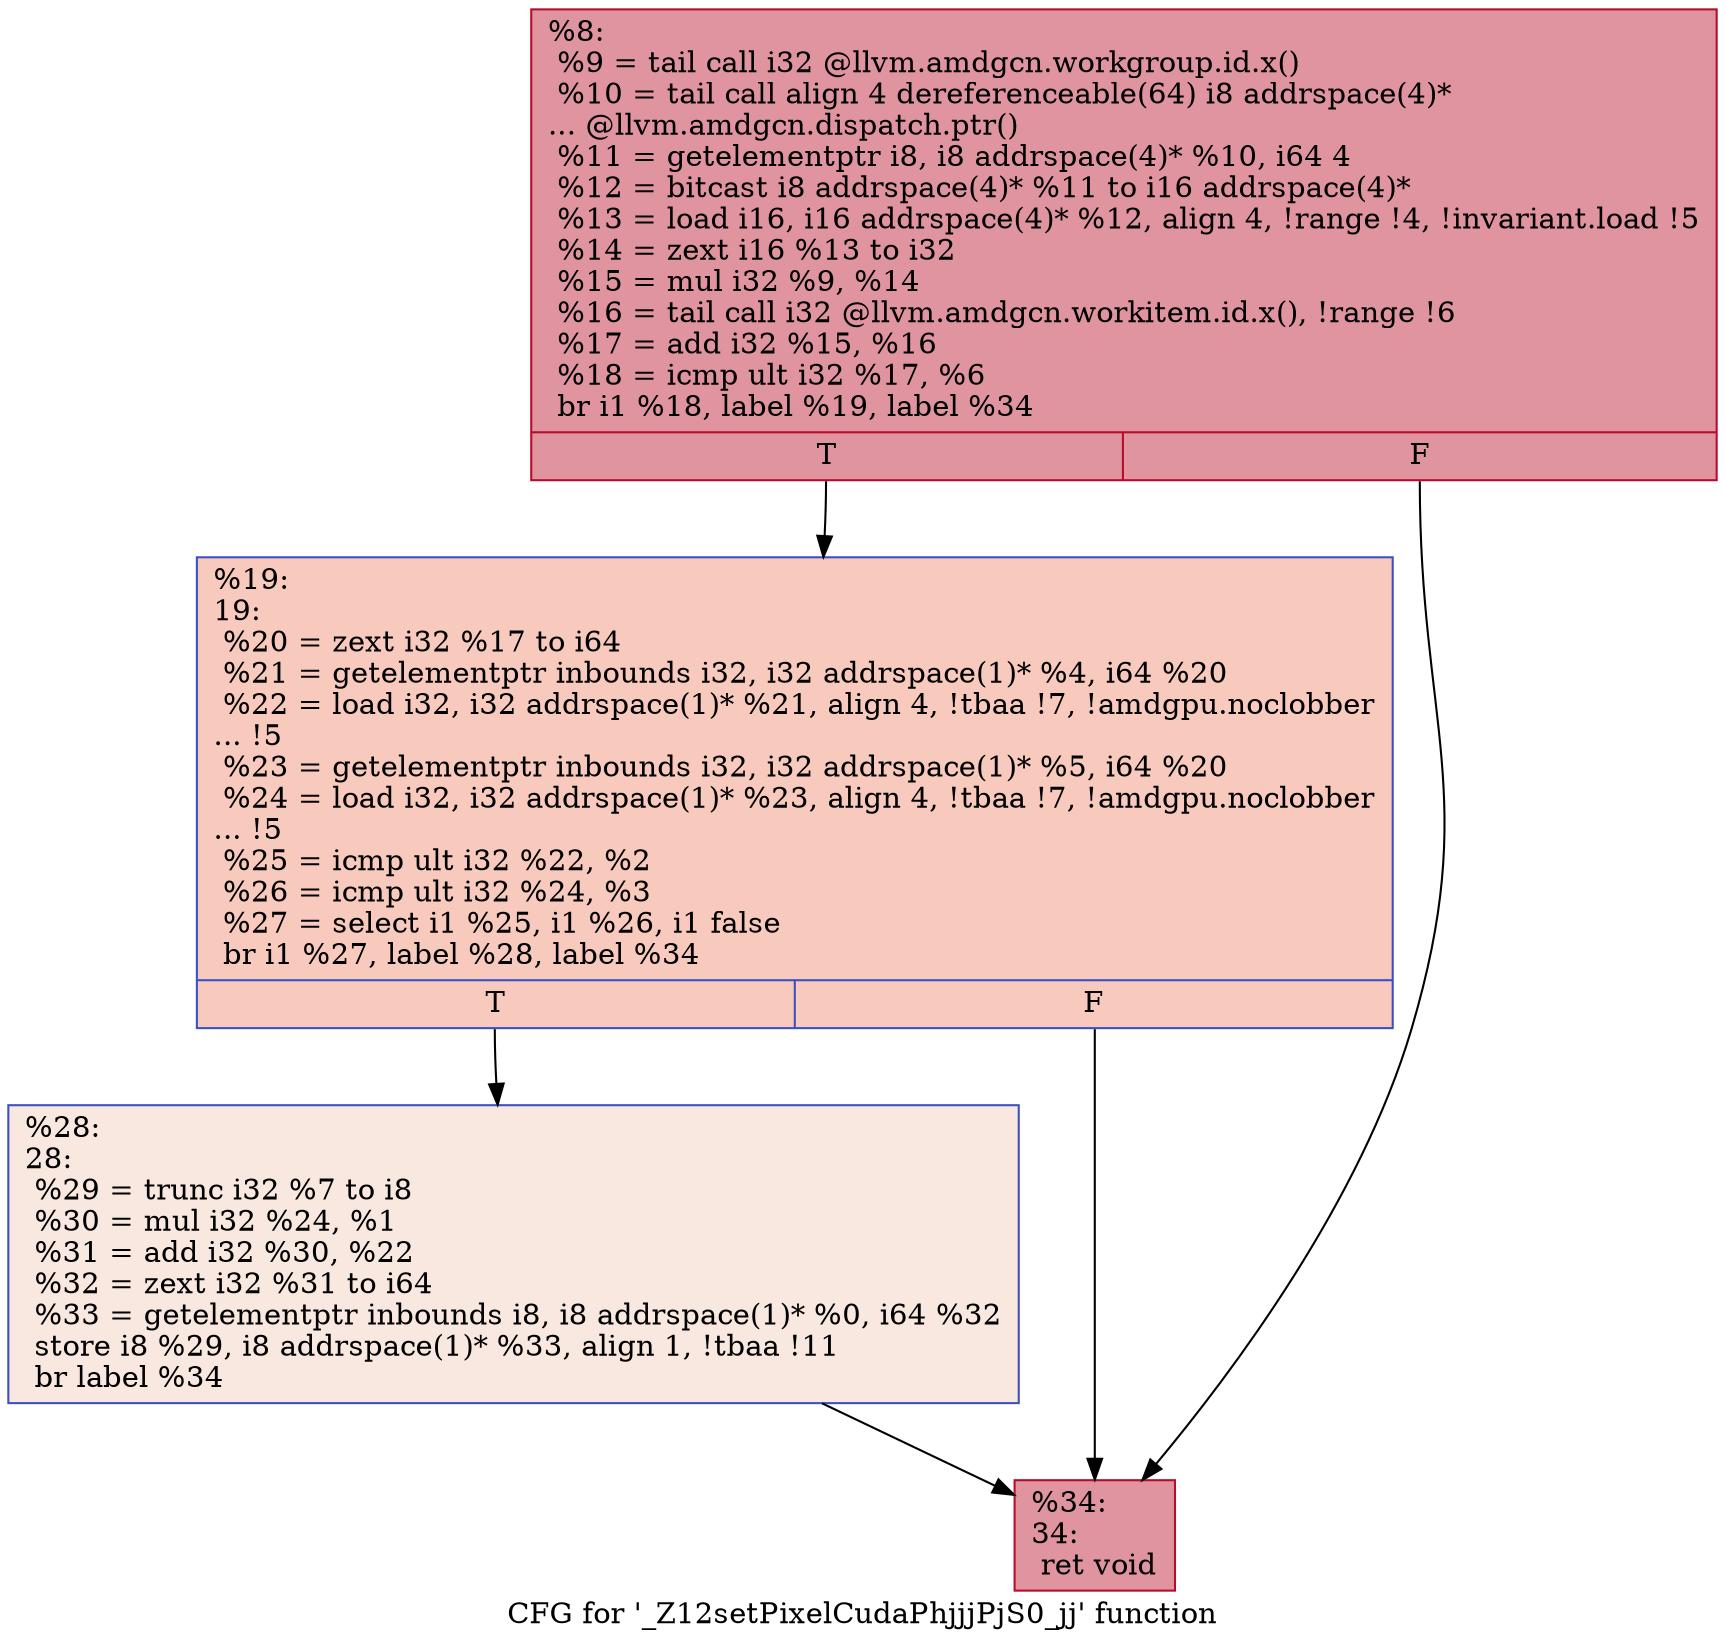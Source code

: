 digraph "CFG for '_Z12setPixelCudaPhjjjPjS0_jj' function" {
	label="CFG for '_Z12setPixelCudaPhjjjPjS0_jj' function";

	Node0x5501340 [shape=record,color="#b70d28ff", style=filled, fillcolor="#b70d2870",label="{%8:\l  %9 = tail call i32 @llvm.amdgcn.workgroup.id.x()\l  %10 = tail call align 4 dereferenceable(64) i8 addrspace(4)*\l... @llvm.amdgcn.dispatch.ptr()\l  %11 = getelementptr i8, i8 addrspace(4)* %10, i64 4\l  %12 = bitcast i8 addrspace(4)* %11 to i16 addrspace(4)*\l  %13 = load i16, i16 addrspace(4)* %12, align 4, !range !4, !invariant.load !5\l  %14 = zext i16 %13 to i32\l  %15 = mul i32 %9, %14\l  %16 = tail call i32 @llvm.amdgcn.workitem.id.x(), !range !6\l  %17 = add i32 %15, %16\l  %18 = icmp ult i32 %17, %6\l  br i1 %18, label %19, label %34\l|{<s0>T|<s1>F}}"];
	Node0x5501340:s0 -> Node0x5503270;
	Node0x5501340:s1 -> Node0x5503300;
	Node0x5503270 [shape=record,color="#3d50c3ff", style=filled, fillcolor="#ef886b70",label="{%19:\l19:                                               \l  %20 = zext i32 %17 to i64\l  %21 = getelementptr inbounds i32, i32 addrspace(1)* %4, i64 %20\l  %22 = load i32, i32 addrspace(1)* %21, align 4, !tbaa !7, !amdgpu.noclobber\l... !5\l  %23 = getelementptr inbounds i32, i32 addrspace(1)* %5, i64 %20\l  %24 = load i32, i32 addrspace(1)* %23, align 4, !tbaa !7, !amdgpu.noclobber\l... !5\l  %25 = icmp ult i32 %22, %2\l  %26 = icmp ult i32 %24, %3\l  %27 = select i1 %25, i1 %26, i1 false\l  br i1 %27, label %28, label %34\l|{<s0>T|<s1>F}}"];
	Node0x5503270:s0 -> Node0x5504680;
	Node0x5503270:s1 -> Node0x5503300;
	Node0x5504680 [shape=record,color="#3d50c3ff", style=filled, fillcolor="#f1ccb870",label="{%28:\l28:                                               \l  %29 = trunc i32 %7 to i8\l  %30 = mul i32 %24, %1\l  %31 = add i32 %30, %22\l  %32 = zext i32 %31 to i64\l  %33 = getelementptr inbounds i8, i8 addrspace(1)* %0, i64 %32\l  store i8 %29, i8 addrspace(1)* %33, align 1, !tbaa !11\l  br label %34\l}"];
	Node0x5504680 -> Node0x5503300;
	Node0x5503300 [shape=record,color="#b70d28ff", style=filled, fillcolor="#b70d2870",label="{%34:\l34:                                               \l  ret void\l}"];
}

